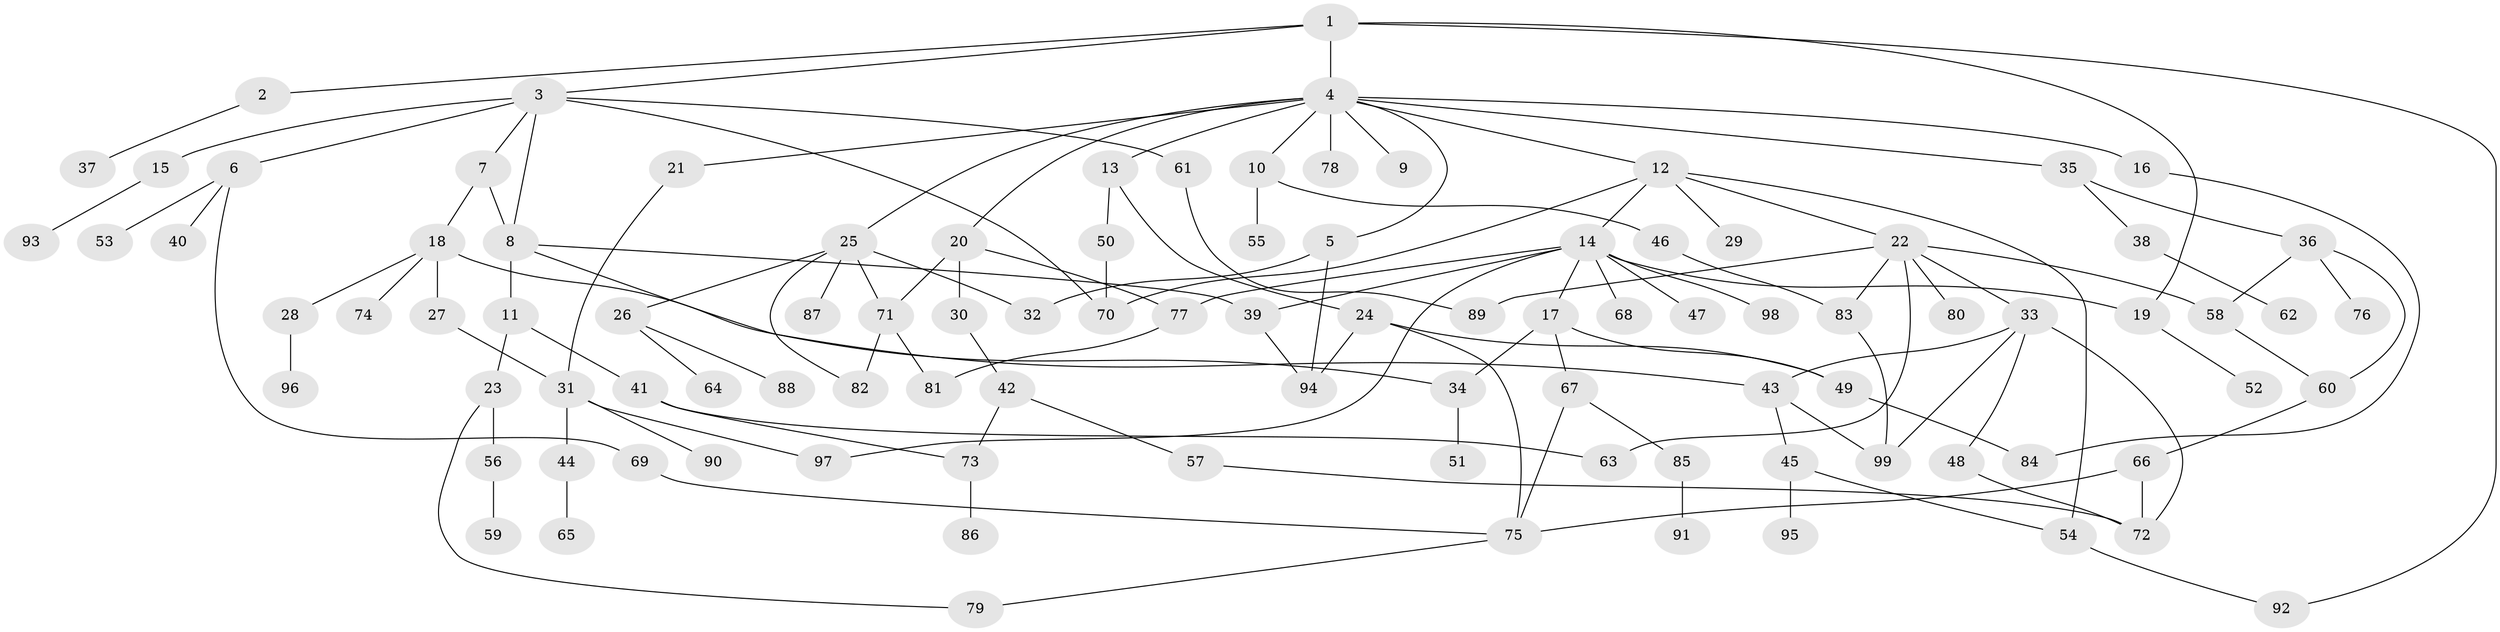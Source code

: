 // coarse degree distribution, {5: 0.09090909090909091, 1: 0.3333333333333333, 9: 0.015151515151515152, 12: 0.015151515151515152, 3: 0.21212121212121213, 2: 0.18181818181818182, 7: 0.015151515151515152, 10: 0.015151515151515152, 4: 0.09090909090909091, 6: 0.030303030303030304}
// Generated by graph-tools (version 1.1) at 2025/51/02/27/25 19:51:38]
// undirected, 99 vertices, 133 edges
graph export_dot {
graph [start="1"]
  node [color=gray90,style=filled];
  1;
  2;
  3;
  4;
  5;
  6;
  7;
  8;
  9;
  10;
  11;
  12;
  13;
  14;
  15;
  16;
  17;
  18;
  19;
  20;
  21;
  22;
  23;
  24;
  25;
  26;
  27;
  28;
  29;
  30;
  31;
  32;
  33;
  34;
  35;
  36;
  37;
  38;
  39;
  40;
  41;
  42;
  43;
  44;
  45;
  46;
  47;
  48;
  49;
  50;
  51;
  52;
  53;
  54;
  55;
  56;
  57;
  58;
  59;
  60;
  61;
  62;
  63;
  64;
  65;
  66;
  67;
  68;
  69;
  70;
  71;
  72;
  73;
  74;
  75;
  76;
  77;
  78;
  79;
  80;
  81;
  82;
  83;
  84;
  85;
  86;
  87;
  88;
  89;
  90;
  91;
  92;
  93;
  94;
  95;
  96;
  97;
  98;
  99;
  1 -- 2;
  1 -- 3;
  1 -- 4;
  1 -- 19;
  1 -- 92;
  2 -- 37;
  3 -- 6;
  3 -- 7;
  3 -- 15;
  3 -- 61;
  3 -- 8;
  3 -- 70;
  4 -- 5;
  4 -- 9;
  4 -- 10;
  4 -- 12;
  4 -- 13;
  4 -- 16;
  4 -- 20;
  4 -- 21;
  4 -- 25;
  4 -- 35;
  4 -- 78;
  5 -- 32;
  5 -- 94;
  6 -- 40;
  6 -- 53;
  6 -- 69;
  7 -- 8;
  7 -- 18;
  8 -- 11;
  8 -- 34;
  8 -- 39;
  10 -- 46;
  10 -- 55;
  11 -- 23;
  11 -- 41;
  12 -- 14;
  12 -- 22;
  12 -- 29;
  12 -- 70;
  12 -- 54;
  13 -- 24;
  13 -- 50;
  14 -- 17;
  14 -- 47;
  14 -- 68;
  14 -- 97;
  14 -- 98;
  14 -- 77;
  14 -- 19;
  14 -- 39;
  15 -- 93;
  16 -- 84;
  17 -- 49;
  17 -- 67;
  17 -- 34;
  18 -- 27;
  18 -- 28;
  18 -- 74;
  18 -- 43;
  19 -- 52;
  20 -- 30;
  20 -- 77;
  20 -- 71;
  21 -- 31;
  22 -- 33;
  22 -- 63;
  22 -- 80;
  22 -- 83;
  22 -- 58;
  22 -- 89;
  23 -- 56;
  23 -- 79;
  24 -- 75;
  24 -- 94;
  24 -- 49;
  25 -- 26;
  25 -- 71;
  25 -- 82;
  25 -- 87;
  25 -- 32;
  26 -- 64;
  26 -- 88;
  27 -- 31;
  28 -- 96;
  30 -- 42;
  31 -- 44;
  31 -- 90;
  31 -- 97;
  33 -- 43;
  33 -- 48;
  33 -- 72;
  33 -- 99;
  34 -- 51;
  35 -- 36;
  35 -- 38;
  36 -- 58;
  36 -- 60;
  36 -- 76;
  38 -- 62;
  39 -- 94;
  41 -- 63;
  41 -- 73;
  42 -- 57;
  42 -- 73;
  43 -- 45;
  43 -- 99;
  44 -- 65;
  45 -- 54;
  45 -- 95;
  46 -- 83;
  48 -- 72;
  49 -- 84;
  50 -- 70;
  54 -- 92;
  56 -- 59;
  57 -- 72;
  58 -- 60;
  60 -- 66;
  61 -- 89;
  66 -- 75;
  66 -- 72;
  67 -- 85;
  67 -- 75;
  69 -- 75;
  71 -- 82;
  71 -- 81;
  73 -- 86;
  75 -- 79;
  77 -- 81;
  83 -- 99;
  85 -- 91;
}
